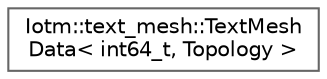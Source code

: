 digraph "Graphical Class Hierarchy"
{
 // INTERACTIVE_SVG=YES
 // LATEX_PDF_SIZE
  bgcolor="transparent";
  edge [fontname=Helvetica,fontsize=10,labelfontname=Helvetica,labelfontsize=10];
  node [fontname=Helvetica,fontsize=10,shape=box,height=0.2,width=0.4];
  rankdir="LR";
  Node0 [id="Node000000",label="Iotm::text_mesh::TextMesh\lData\< int64_t, Topology \>",height=0.2,width=0.4,color="grey40", fillcolor="white", style="filled",URL="$structIotm_1_1text__mesh_1_1TextMeshData.html",tooltip=" "];
}
